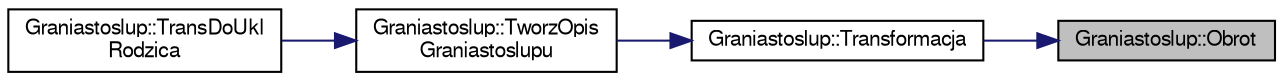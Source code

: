 digraph "Graniastoslup::Obrot"
{
 // LATEX_PDF_SIZE
  edge [fontname="FreeSans",fontsize="10",labelfontname="FreeSans",labelfontsize="10"];
  node [fontname="FreeSans",fontsize="10",shape=record];
  rankdir="RL";
  Node1 [label="Graniastoslup::Obrot",height=0.2,width=0.4,color="black", fillcolor="grey75", style="filled", fontcolor="black",tooltip="Metoda Obracajaca Prostopadloscian."];
  Node1 -> Node2 [dir="back",color="midnightblue",fontsize="10",style="solid",fontname="FreeSans"];
  Node2 [label="Graniastoslup::Transformacja",height=0.2,width=0.4,color="black", fillcolor="white", style="filled",URL="$a00142.html#a0c0db45c90aec72ad2d6e97a95f72ea7",tooltip="Metoda transformujaca prostopadloscia."];
  Node2 -> Node3 [dir="back",color="midnightblue",fontsize="10",style="solid",fontname="FreeSans"];
  Node3 [label="Graniastoslup::TworzOpis\lGraniastoslupu",height=0.2,width=0.4,color="black", fillcolor="white", style="filled",URL="$a00142.html#a3631a29ba93b0235069a0c57879a854b",tooltip="Metoda tworzaca opis prostopadloscianu."];
  Node3 -> Node4 [dir="back",color="midnightblue",fontsize="10",style="solid",fontname="FreeSans"];
  Node4 [label="Graniastoslup::TransDoUkl\lRodzica",height=0.2,width=0.4,color="black", fillcolor="white", style="filled",URL="$a00142.html#a80691e151f45065f7cd520bea08406a5",tooltip="Metoda przesuwajaca Prostopadloscian wzgledem Drona."];
}

